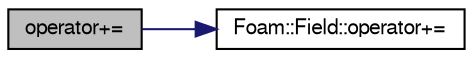 digraph "operator+="
{
  bgcolor="transparent";
  edge [fontname="FreeSans",fontsize="10",labelfontname="FreeSans",labelfontsize="10"];
  node [fontname="FreeSans",fontsize="10",shape=record];
  rankdir="LR";
  Node23128 [label="operator+=",height=0.2,width=0.4,color="black", fillcolor="grey75", style="filled", fontcolor="black"];
  Node23128 -> Node23129 [color="midnightblue",fontsize="10",style="solid",fontname="FreeSans"];
  Node23129 [label="Foam::Field::operator+=",height=0.2,width=0.4,color="black",URL="$a26466.html#a66ea5a4b5e3aacc72bb0971d9ba19d6c"];
}
